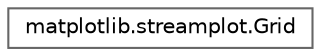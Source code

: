 digraph "Graphical Class Hierarchy"
{
 // LATEX_PDF_SIZE
  bgcolor="transparent";
  edge [fontname=Helvetica,fontsize=10,labelfontname=Helvetica,labelfontsize=10];
  node [fontname=Helvetica,fontsize=10,shape=box,height=0.2,width=0.4];
  rankdir="LR";
  Node0 [id="Node000000",label="matplotlib.streamplot.Grid",height=0.2,width=0.4,color="grey40", fillcolor="white", style="filled",URL="$d6/df5/classmatplotlib_1_1streamplot_1_1Grid.html",tooltip=" "];
}
